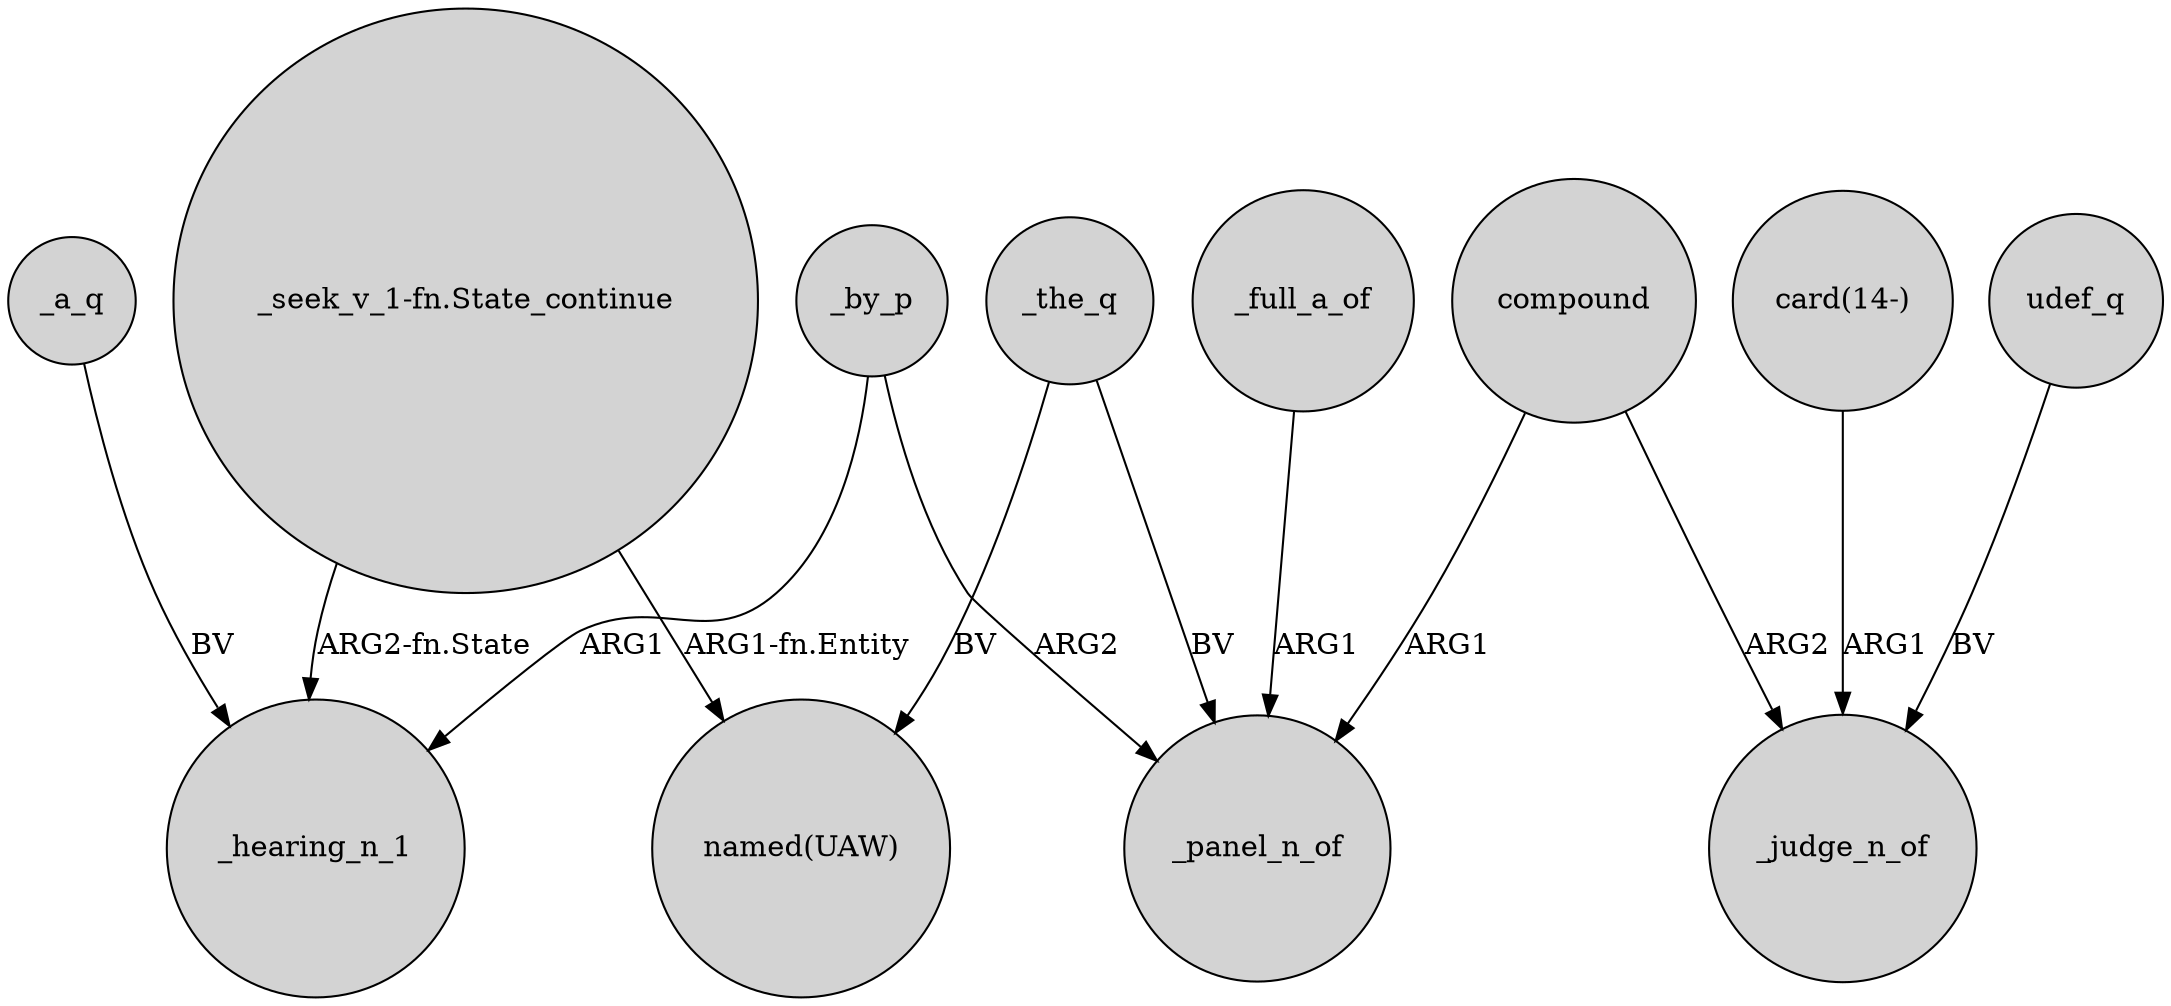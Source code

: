 digraph {
	node [shape=circle style=filled]
	_the_q -> "named(UAW)" [label=BV]
	"card(14-)" -> _judge_n_of [label=ARG1]
	"_seek_v_1-fn.State_continue" -> _hearing_n_1 [label="ARG2-fn.State"]
	compound -> _panel_n_of [label=ARG1]
	_a_q -> _hearing_n_1 [label=BV]
	_by_p -> _hearing_n_1 [label=ARG1]
	_the_q -> _panel_n_of [label=BV]
	udef_q -> _judge_n_of [label=BV]
	_by_p -> _panel_n_of [label=ARG2]
	"_seek_v_1-fn.State_continue" -> "named(UAW)" [label="ARG1-fn.Entity"]
	_full_a_of -> _panel_n_of [label=ARG1]
	compound -> _judge_n_of [label=ARG2]
}
